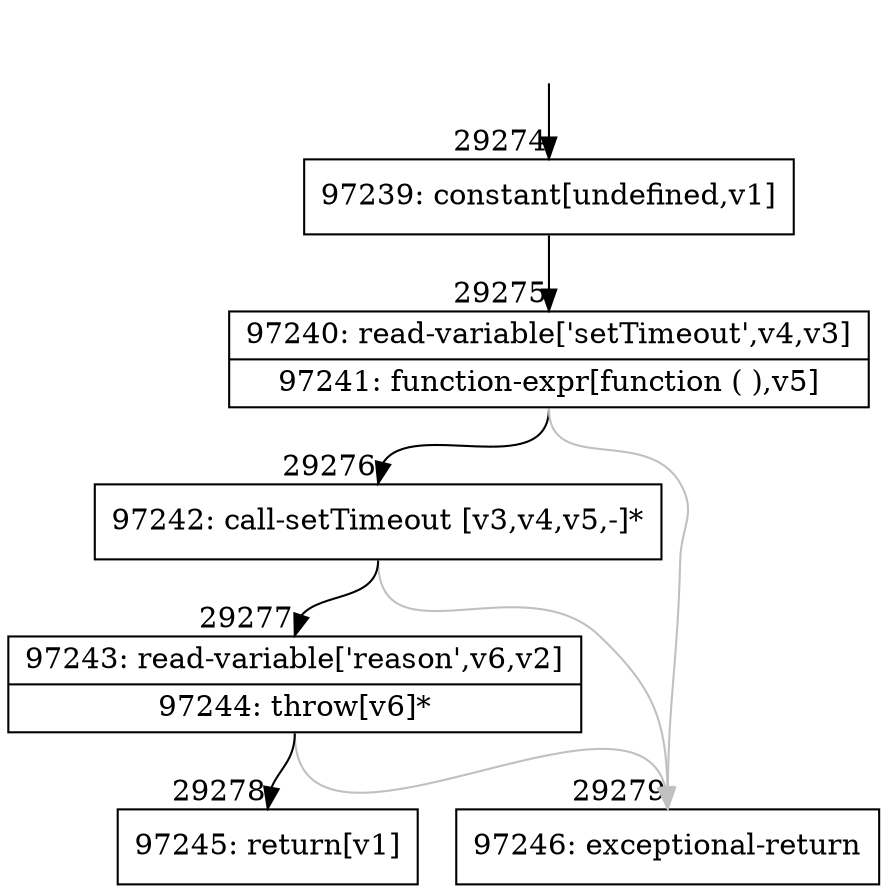 digraph {
rankdir="TD"
BB_entry2598[shape=none,label=""];
BB_entry2598 -> BB29274 [tailport=s, headport=n, headlabel="    29274"]
BB29274 [shape=record label="{97239: constant[undefined,v1]}" ] 
BB29274 -> BB29275 [tailport=s, headport=n, headlabel="      29275"]
BB29275 [shape=record label="{97240: read-variable['setTimeout',v4,v3]|97241: function-expr[function ( ),v5]}" ] 
BB29275 -> BB29276 [tailport=s, headport=n, headlabel="      29276"]
BB29275 -> BB29279 [tailport=s, headport=n, color=gray, headlabel="      29279"]
BB29276 [shape=record label="{97242: call-setTimeout [v3,v4,v5,-]*}" ] 
BB29276 -> BB29277 [tailport=s, headport=n, headlabel="      29277"]
BB29276 -> BB29279 [tailport=s, headport=n, color=gray]
BB29277 [shape=record label="{97243: read-variable['reason',v6,v2]|97244: throw[v6]*}" ] 
BB29277 -> BB29278 [tailport=s, headport=n, headlabel="      29278"]
BB29277 -> BB29279 [tailport=s, headport=n, color=gray]
BB29278 [shape=record label="{97245: return[v1]}" ] 
BB29279 [shape=record label="{97246: exceptional-return}" ] 
//#$~ 52923
}
